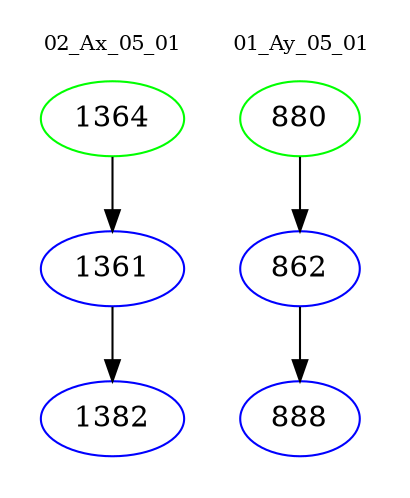 digraph{
subgraph cluster_0 {
color = white
label = "02_Ax_05_01";
fontsize=10;
T0_1364 [label="1364", color="green"]
T0_1364 -> T0_1361 [color="black"]
T0_1361 [label="1361", color="blue"]
T0_1361 -> T0_1382 [color="black"]
T0_1382 [label="1382", color="blue"]
}
subgraph cluster_1 {
color = white
label = "01_Ay_05_01";
fontsize=10;
T1_880 [label="880", color="green"]
T1_880 -> T1_862 [color="black"]
T1_862 [label="862", color="blue"]
T1_862 -> T1_888 [color="black"]
T1_888 [label="888", color="blue"]
}
}

